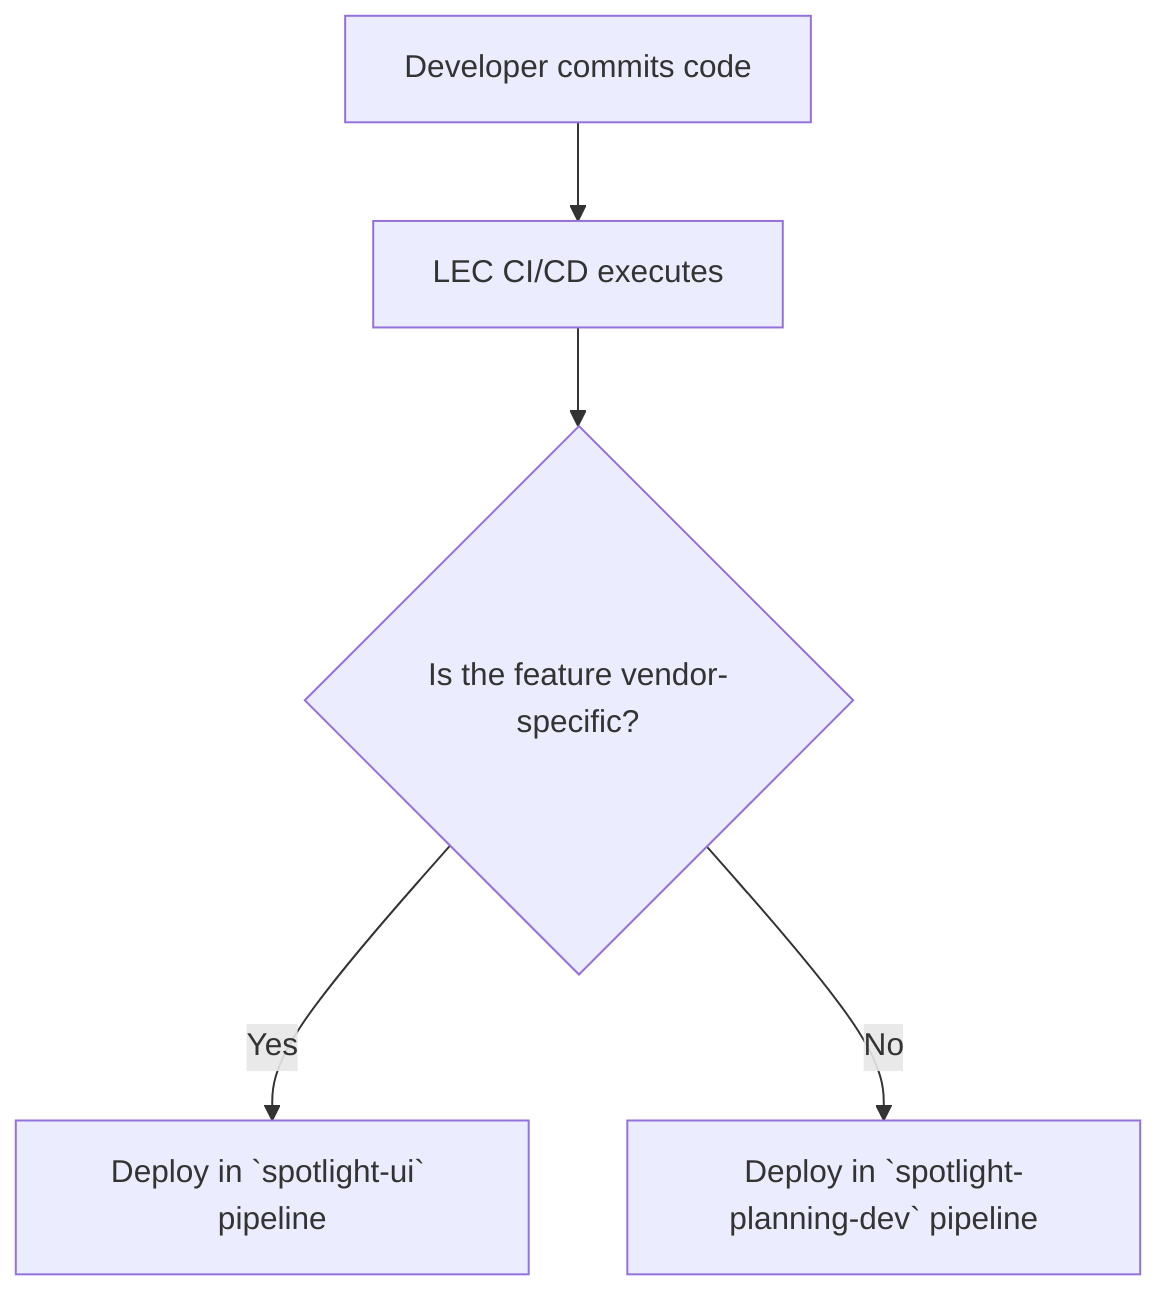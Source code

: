 graph TD
  A[Developer commits code] --> B[LEC CI/CD executes]
  B --> C{Is the feature vendor-specific?}
  C -- Yes --> D[Deploy in `spotlight-ui` pipeline]
  C -- No --> E[Deploy in `spotlight-planning-dev` pipeline]